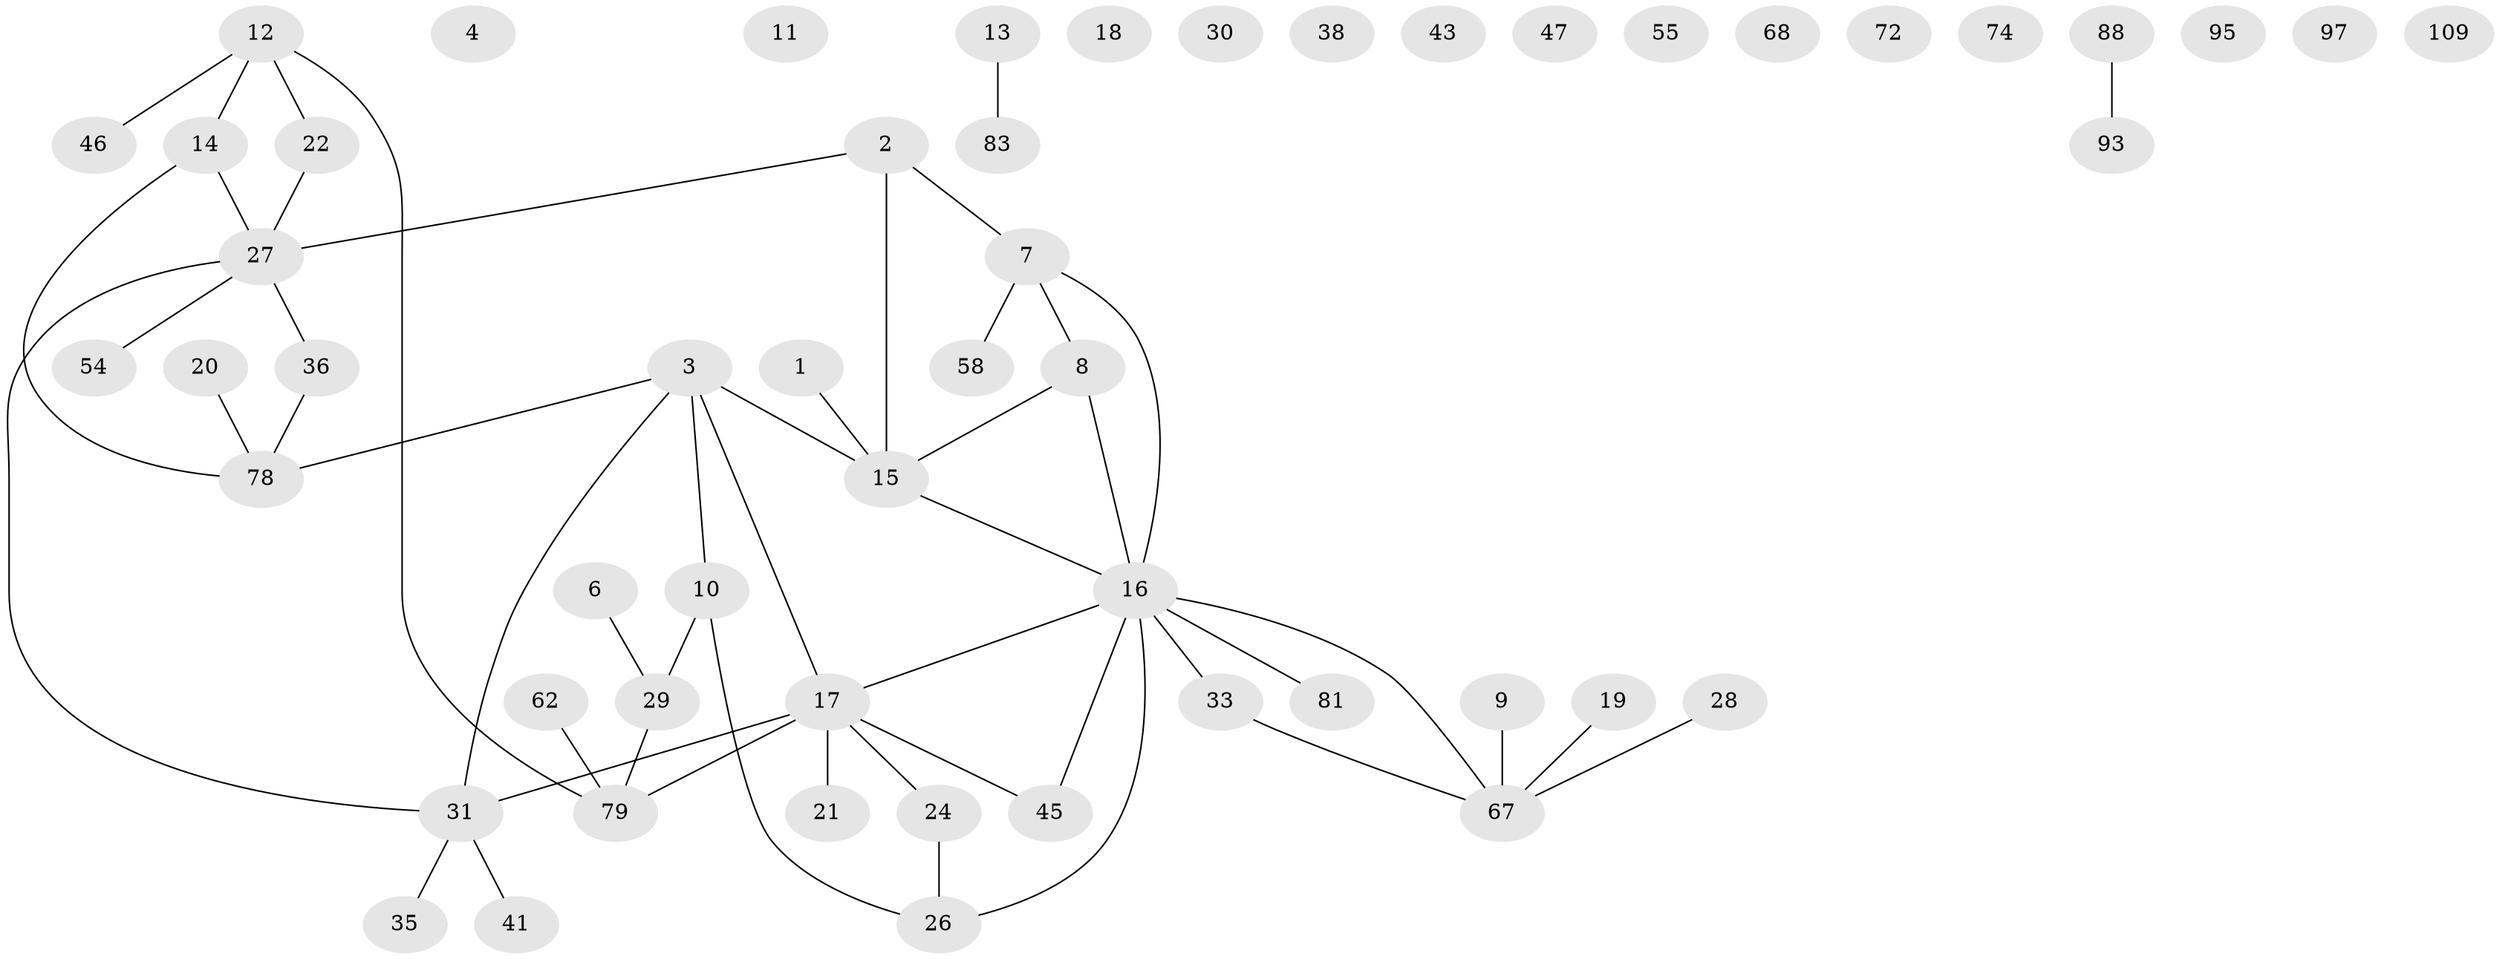 // original degree distribution, {3: 0.22018348623853212, 0: 0.12844036697247707, 2: 0.28440366972477066, 1: 0.24770642201834864, 5: 0.009174311926605505, 4: 0.10091743119266056, 6: 0.009174311926605505}
// Generated by graph-tools (version 1.1) at 2025/12/03/09/25 04:12:52]
// undirected, 54 vertices, 52 edges
graph export_dot {
graph [start="1"]
  node [color=gray90,style=filled];
  1 [super="+5+56+70"];
  2 [super="+77+63"];
  3 [super="+80+91"];
  4;
  6 [super="+39"];
  7 [super="+73"];
  8 [super="+49+51"];
  9;
  10 [super="+69"];
  11;
  12 [super="+44+61"];
  13 [super="+60+96"];
  14 [super="+40"];
  15 [super="+103+32"];
  16 [super="+75+65+64+37+25"];
  17 [super="+23"];
  18;
  19;
  20 [super="+107"];
  21 [super="+52"];
  22;
  24;
  26;
  27 [super="+34"];
  28;
  29 [super="+59"];
  30;
  31 [super="+89+53"];
  33 [super="+42"];
  35;
  36 [super="+102"];
  38;
  41 [super="+66"];
  43;
  45 [super="+50"];
  46;
  47;
  54;
  55;
  58;
  62;
  67 [super="+105+86"];
  68;
  72;
  74;
  78 [super="+84"];
  79 [super="+106+108"];
  81;
  83 [super="+90"];
  88 [super="+98"];
  93;
  95;
  97;
  109;
  1 -- 15;
  2 -- 27;
  2 -- 7;
  2 -- 15;
  3 -- 17;
  3 -- 10;
  3 -- 78;
  3 -- 15;
  3 -- 31;
  6 -- 29;
  7 -- 58;
  7 -- 16;
  7 -- 8;
  8 -- 16;
  8 -- 15;
  9 -- 67;
  10 -- 26;
  10 -- 29;
  12 -- 14;
  12 -- 22;
  12 -- 79;
  12 -- 46;
  13 -- 83;
  14 -- 78;
  14 -- 27;
  15 -- 16;
  16 -- 33;
  16 -- 81;
  16 -- 45;
  16 -- 26;
  16 -- 17;
  16 -- 67;
  17 -- 21;
  17 -- 24;
  17 -- 31;
  17 -- 45;
  17 -- 79;
  19 -- 67;
  20 -- 78;
  22 -- 27;
  24 -- 26;
  27 -- 31;
  27 -- 54;
  27 -- 36;
  28 -- 67;
  29 -- 79;
  31 -- 41;
  31 -- 35;
  33 -- 67;
  36 -- 78;
  62 -- 79;
  88 -- 93;
}
